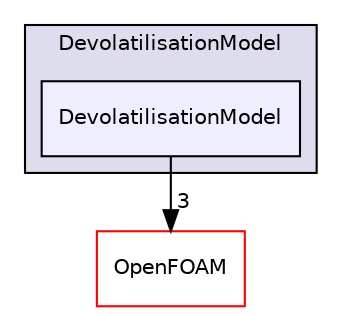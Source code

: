 digraph "src/lagrangian/intermediate/submodels/ReactingMultiphase/DevolatilisationModel/DevolatilisationModel" {
  bgcolor=transparent;
  compound=true
  node [ fontsize="10", fontname="Helvetica"];
  edge [ labelfontsize="10", labelfontname="Helvetica"];
  subgraph clusterdir_db9260c5dad72bb471696c19b33384c3 {
    graph [ bgcolor="#ddddee", pencolor="black", label="DevolatilisationModel" fontname="Helvetica", fontsize="10", URL="dir_db9260c5dad72bb471696c19b33384c3.html"]
  dir_ba962fd0f49b48dcd886f8615b357642 [shape=box, label="DevolatilisationModel", style="filled", fillcolor="#eeeeff", pencolor="black", URL="dir_ba962fd0f49b48dcd886f8615b357642.html"];
  }
  dir_c5473ff19b20e6ec4dfe5c310b3778a8 [shape=box label="OpenFOAM" color="red" URL="dir_c5473ff19b20e6ec4dfe5c310b3778a8.html"];
  dir_ba962fd0f49b48dcd886f8615b357642->dir_c5473ff19b20e6ec4dfe5c310b3778a8 [headlabel="3", labeldistance=1.5 headhref="dir_001646_001927.html"];
}

